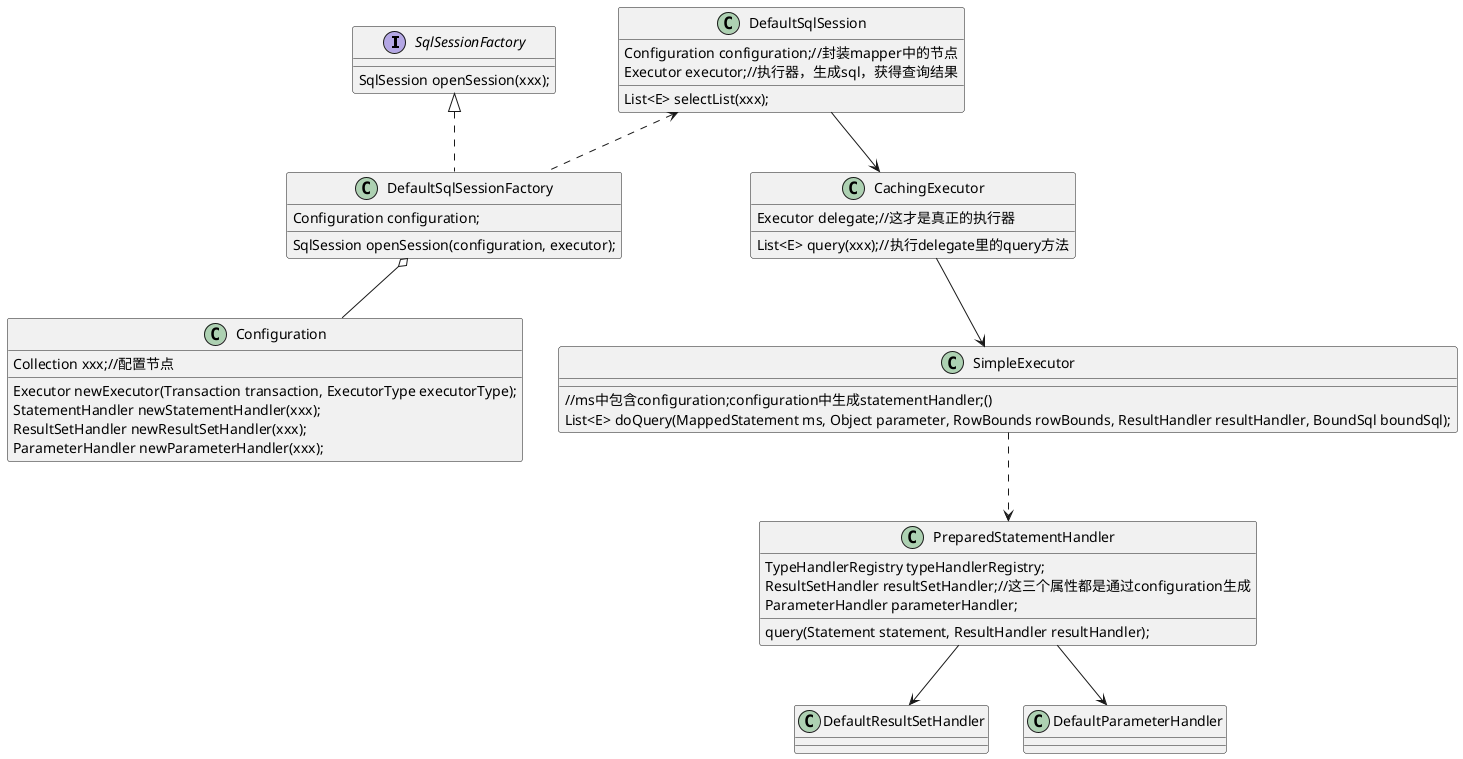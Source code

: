 @startuml
interface SqlSessionFactory{
    SqlSession openSession(xxx);
}
class DefaultSqlSessionFactory{
    Configuration configuration;
    SqlSession openSession(configuration, executor);
}
class Configuration{
    Collection xxx;//配置节点
    Executor newExecutor(Transaction transaction, ExecutorType executorType);
    StatementHandler newStatementHandler(xxx);
    ResultSetHandler newResultSetHandler(xxx);
    ParameterHandler newParameterHandler(xxx);
}
class DefaultSqlSession{
    Configuration configuration;//封装mapper中的节点
    Executor executor;//执行器，生成sql，获得查询结果
    List<E> selectList(xxx);
}
class CachingExecutor{
    Executor delegate;//这才是真正的执行器
    List<E> query(xxx);//执行delegate里的query方法
}
class SimpleExecutor{
    //ms中包含configuration;configuration中生成statementHandler;()
    List<E> doQuery(MappedStatement ms, Object parameter, RowBounds rowBounds, ResultHandler resultHandler, BoundSql boundSql);
}
class PreparedStatementHandler{
    TypeHandlerRegistry typeHandlerRegistry;
    ResultSetHandler resultSetHandler;//这三个属性都是通过configuration生成
    ParameterHandler parameterHandler;
    query(Statement statement, ResultHandler resultHandler);
}
class DefaultResultSetHandler{

}
class DefaultParameterHandler{

}

SqlSessionFactory <|.. DefaultSqlSessionFactory
DefaultSqlSessionFactory o-- Configuration
DefaultSqlSession <.. DefaultSqlSessionFactory
DefaultSqlSession  --> CachingExecutor
CachingExecutor --> SimpleExecutor
SimpleExecutor ..> PreparedStatementHandler
PreparedStatementHandler --> DefaultResultSetHandler
PreparedStatementHandler --> DefaultParameterHandler
@enduml